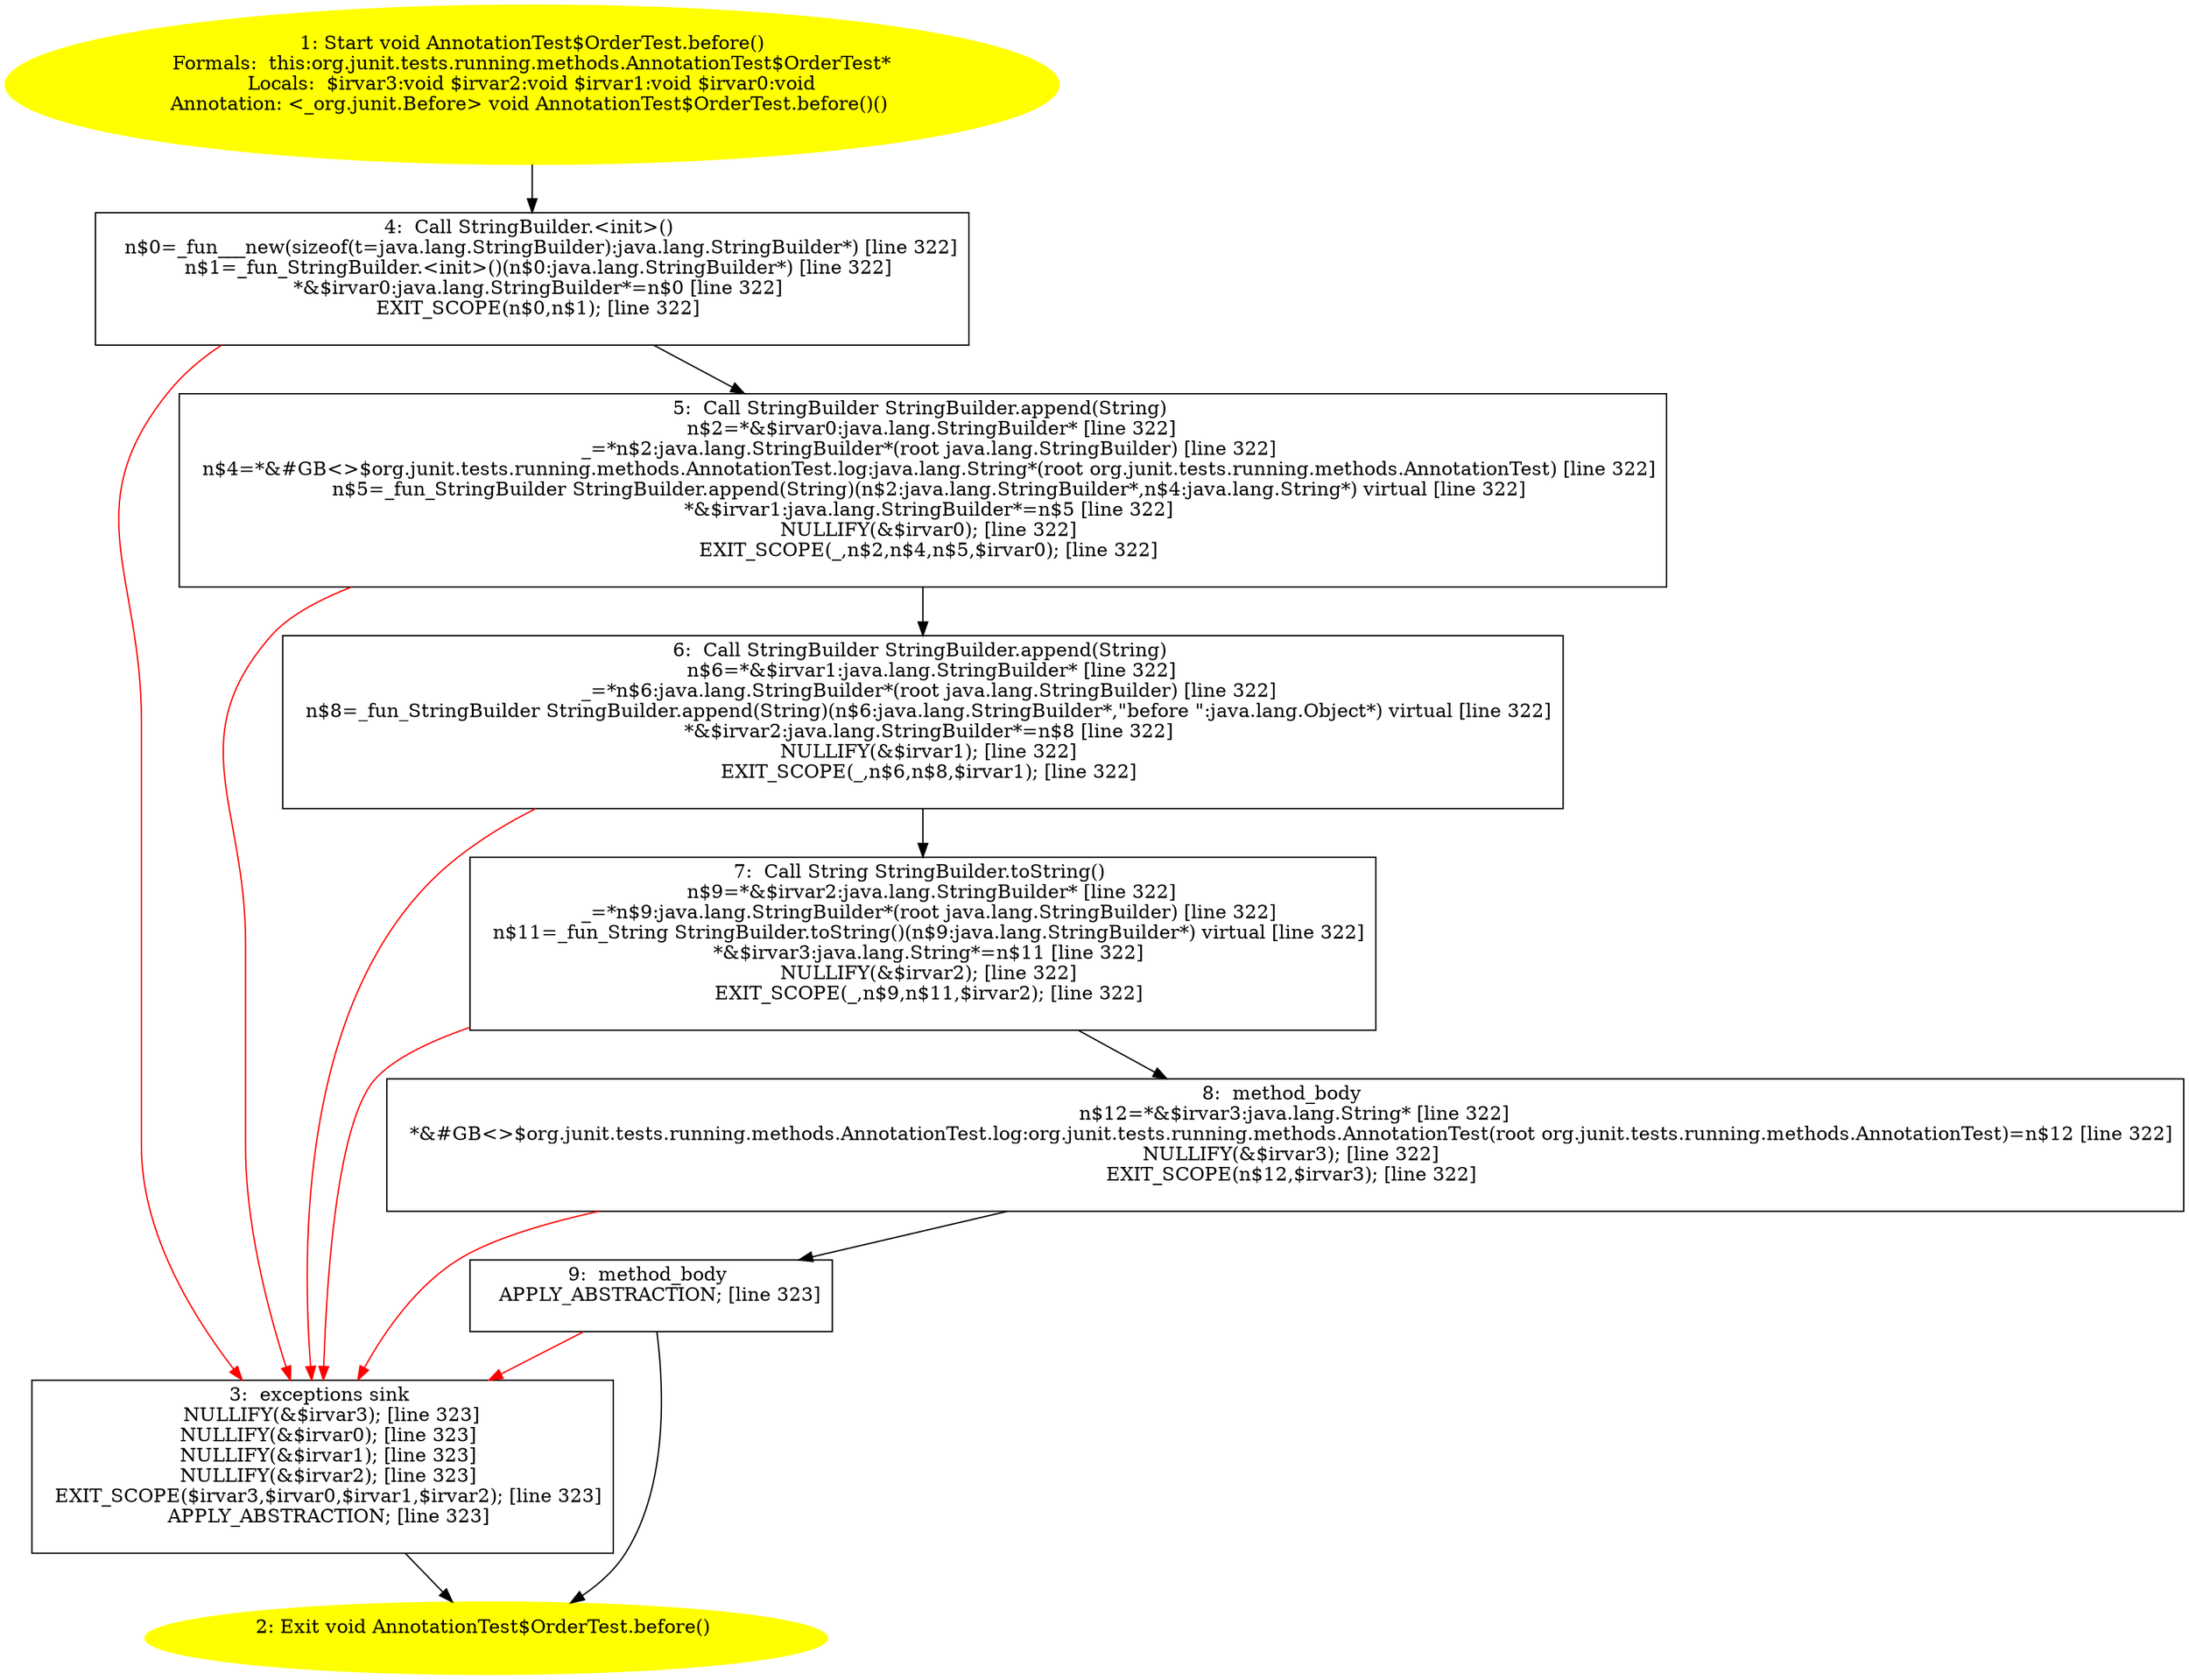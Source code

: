 /* @generated */
digraph cfg {
"org.junit.tests.running.methods.AnnotationTest$OrderTest.before():void.749043aa278355b9ada0e6a190a0d050_1" [label="1: Start void AnnotationTest$OrderTest.before()\nFormals:  this:org.junit.tests.running.methods.AnnotationTest$OrderTest*\nLocals:  $irvar3:void $irvar2:void $irvar1:void $irvar0:void\nAnnotation: <_org.junit.Before> void AnnotationTest$OrderTest.before()() \n  " color=yellow style=filled]
	

	 "org.junit.tests.running.methods.AnnotationTest$OrderTest.before():void.749043aa278355b9ada0e6a190a0d050_1" -> "org.junit.tests.running.methods.AnnotationTest$OrderTest.before():void.749043aa278355b9ada0e6a190a0d050_4" ;
"org.junit.tests.running.methods.AnnotationTest$OrderTest.before():void.749043aa278355b9ada0e6a190a0d050_2" [label="2: Exit void AnnotationTest$OrderTest.before() \n  " color=yellow style=filled]
	

"org.junit.tests.running.methods.AnnotationTest$OrderTest.before():void.749043aa278355b9ada0e6a190a0d050_3" [label="3:  exceptions sink \n   NULLIFY(&$irvar3); [line 323]\n  NULLIFY(&$irvar0); [line 323]\n  NULLIFY(&$irvar1); [line 323]\n  NULLIFY(&$irvar2); [line 323]\n  EXIT_SCOPE($irvar3,$irvar0,$irvar1,$irvar2); [line 323]\n  APPLY_ABSTRACTION; [line 323]\n " shape="box"]
	

	 "org.junit.tests.running.methods.AnnotationTest$OrderTest.before():void.749043aa278355b9ada0e6a190a0d050_3" -> "org.junit.tests.running.methods.AnnotationTest$OrderTest.before():void.749043aa278355b9ada0e6a190a0d050_2" ;
"org.junit.tests.running.methods.AnnotationTest$OrderTest.before():void.749043aa278355b9ada0e6a190a0d050_4" [label="4:  Call StringBuilder.<init>() \n   n$0=_fun___new(sizeof(t=java.lang.StringBuilder):java.lang.StringBuilder*) [line 322]\n  n$1=_fun_StringBuilder.<init>()(n$0:java.lang.StringBuilder*) [line 322]\n  *&$irvar0:java.lang.StringBuilder*=n$0 [line 322]\n  EXIT_SCOPE(n$0,n$1); [line 322]\n " shape="box"]
	

	 "org.junit.tests.running.methods.AnnotationTest$OrderTest.before():void.749043aa278355b9ada0e6a190a0d050_4" -> "org.junit.tests.running.methods.AnnotationTest$OrderTest.before():void.749043aa278355b9ada0e6a190a0d050_5" ;
	 "org.junit.tests.running.methods.AnnotationTest$OrderTest.before():void.749043aa278355b9ada0e6a190a0d050_4" -> "org.junit.tests.running.methods.AnnotationTest$OrderTest.before():void.749043aa278355b9ada0e6a190a0d050_3" [color="red" ];
"org.junit.tests.running.methods.AnnotationTest$OrderTest.before():void.749043aa278355b9ada0e6a190a0d050_5" [label="5:  Call StringBuilder StringBuilder.append(String) \n   n$2=*&$irvar0:java.lang.StringBuilder* [line 322]\n  _=*n$2:java.lang.StringBuilder*(root java.lang.StringBuilder) [line 322]\n  n$4=*&#GB<>$org.junit.tests.running.methods.AnnotationTest.log:java.lang.String*(root org.junit.tests.running.methods.AnnotationTest) [line 322]\n  n$5=_fun_StringBuilder StringBuilder.append(String)(n$2:java.lang.StringBuilder*,n$4:java.lang.String*) virtual [line 322]\n  *&$irvar1:java.lang.StringBuilder*=n$5 [line 322]\n  NULLIFY(&$irvar0); [line 322]\n  EXIT_SCOPE(_,n$2,n$4,n$5,$irvar0); [line 322]\n " shape="box"]
	

	 "org.junit.tests.running.methods.AnnotationTest$OrderTest.before():void.749043aa278355b9ada0e6a190a0d050_5" -> "org.junit.tests.running.methods.AnnotationTest$OrderTest.before():void.749043aa278355b9ada0e6a190a0d050_6" ;
	 "org.junit.tests.running.methods.AnnotationTest$OrderTest.before():void.749043aa278355b9ada0e6a190a0d050_5" -> "org.junit.tests.running.methods.AnnotationTest$OrderTest.before():void.749043aa278355b9ada0e6a190a0d050_3" [color="red" ];
"org.junit.tests.running.methods.AnnotationTest$OrderTest.before():void.749043aa278355b9ada0e6a190a0d050_6" [label="6:  Call StringBuilder StringBuilder.append(String) \n   n$6=*&$irvar1:java.lang.StringBuilder* [line 322]\n  _=*n$6:java.lang.StringBuilder*(root java.lang.StringBuilder) [line 322]\n  n$8=_fun_StringBuilder StringBuilder.append(String)(n$6:java.lang.StringBuilder*,\"before \":java.lang.Object*) virtual [line 322]\n  *&$irvar2:java.lang.StringBuilder*=n$8 [line 322]\n  NULLIFY(&$irvar1); [line 322]\n  EXIT_SCOPE(_,n$6,n$8,$irvar1); [line 322]\n " shape="box"]
	

	 "org.junit.tests.running.methods.AnnotationTest$OrderTest.before():void.749043aa278355b9ada0e6a190a0d050_6" -> "org.junit.tests.running.methods.AnnotationTest$OrderTest.before():void.749043aa278355b9ada0e6a190a0d050_7" ;
	 "org.junit.tests.running.methods.AnnotationTest$OrderTest.before():void.749043aa278355b9ada0e6a190a0d050_6" -> "org.junit.tests.running.methods.AnnotationTest$OrderTest.before():void.749043aa278355b9ada0e6a190a0d050_3" [color="red" ];
"org.junit.tests.running.methods.AnnotationTest$OrderTest.before():void.749043aa278355b9ada0e6a190a0d050_7" [label="7:  Call String StringBuilder.toString() \n   n$9=*&$irvar2:java.lang.StringBuilder* [line 322]\n  _=*n$9:java.lang.StringBuilder*(root java.lang.StringBuilder) [line 322]\n  n$11=_fun_String StringBuilder.toString()(n$9:java.lang.StringBuilder*) virtual [line 322]\n  *&$irvar3:java.lang.String*=n$11 [line 322]\n  NULLIFY(&$irvar2); [line 322]\n  EXIT_SCOPE(_,n$9,n$11,$irvar2); [line 322]\n " shape="box"]
	

	 "org.junit.tests.running.methods.AnnotationTest$OrderTest.before():void.749043aa278355b9ada0e6a190a0d050_7" -> "org.junit.tests.running.methods.AnnotationTest$OrderTest.before():void.749043aa278355b9ada0e6a190a0d050_8" ;
	 "org.junit.tests.running.methods.AnnotationTest$OrderTest.before():void.749043aa278355b9ada0e6a190a0d050_7" -> "org.junit.tests.running.methods.AnnotationTest$OrderTest.before():void.749043aa278355b9ada0e6a190a0d050_3" [color="red" ];
"org.junit.tests.running.methods.AnnotationTest$OrderTest.before():void.749043aa278355b9ada0e6a190a0d050_8" [label="8:  method_body \n   n$12=*&$irvar3:java.lang.String* [line 322]\n  *&#GB<>$org.junit.tests.running.methods.AnnotationTest.log:org.junit.tests.running.methods.AnnotationTest(root org.junit.tests.running.methods.AnnotationTest)=n$12 [line 322]\n  NULLIFY(&$irvar3); [line 322]\n  EXIT_SCOPE(n$12,$irvar3); [line 322]\n " shape="box"]
	

	 "org.junit.tests.running.methods.AnnotationTest$OrderTest.before():void.749043aa278355b9ada0e6a190a0d050_8" -> "org.junit.tests.running.methods.AnnotationTest$OrderTest.before():void.749043aa278355b9ada0e6a190a0d050_9" ;
	 "org.junit.tests.running.methods.AnnotationTest$OrderTest.before():void.749043aa278355b9ada0e6a190a0d050_8" -> "org.junit.tests.running.methods.AnnotationTest$OrderTest.before():void.749043aa278355b9ada0e6a190a0d050_3" [color="red" ];
"org.junit.tests.running.methods.AnnotationTest$OrderTest.before():void.749043aa278355b9ada0e6a190a0d050_9" [label="9:  method_body \n   APPLY_ABSTRACTION; [line 323]\n " shape="box"]
	

	 "org.junit.tests.running.methods.AnnotationTest$OrderTest.before():void.749043aa278355b9ada0e6a190a0d050_9" -> "org.junit.tests.running.methods.AnnotationTest$OrderTest.before():void.749043aa278355b9ada0e6a190a0d050_2" ;
	 "org.junit.tests.running.methods.AnnotationTest$OrderTest.before():void.749043aa278355b9ada0e6a190a0d050_9" -> "org.junit.tests.running.methods.AnnotationTest$OrderTest.before():void.749043aa278355b9ada0e6a190a0d050_3" [color="red" ];
}
